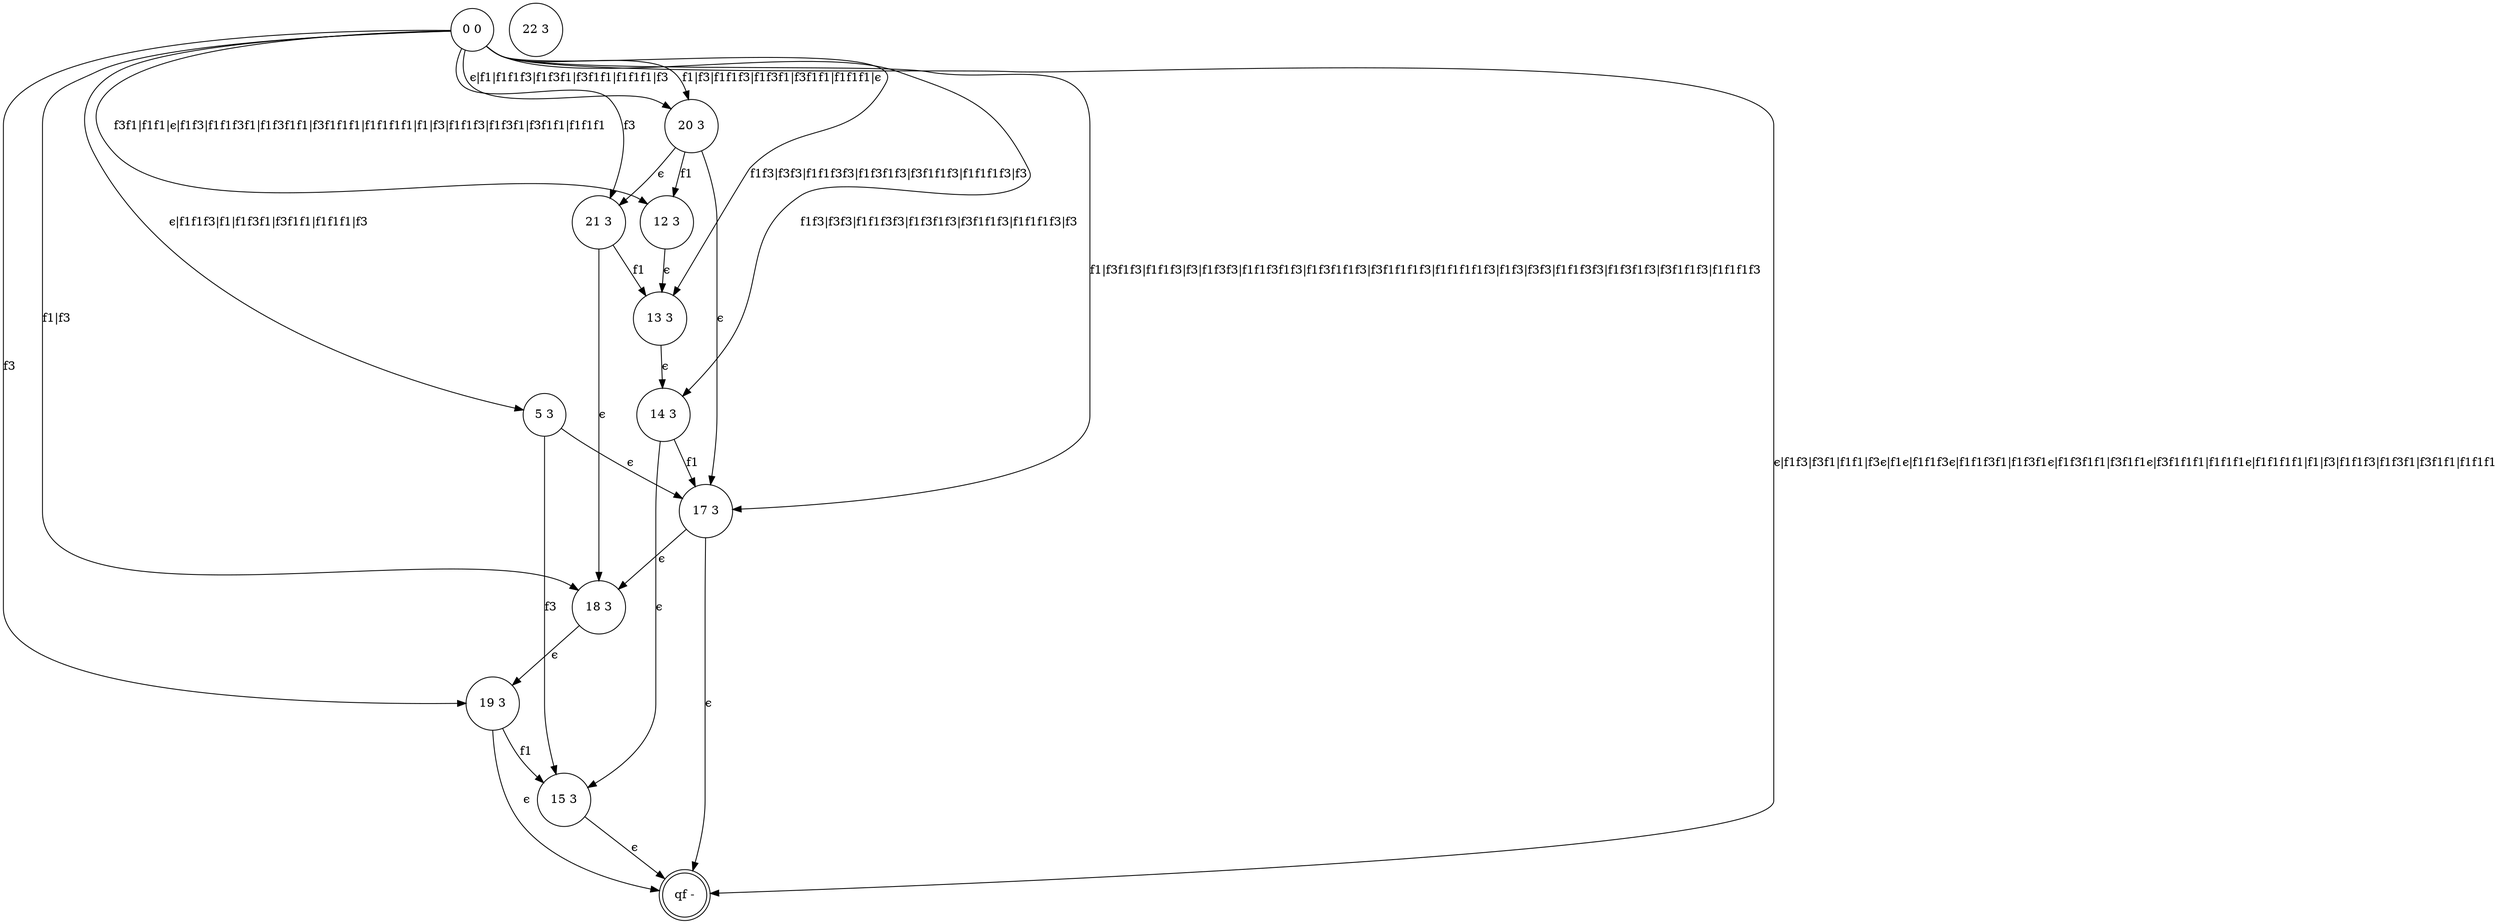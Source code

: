 digraph 86 {
	"12 3" [shape=circle]
	"13 3" [shape=circle]
	"14 3" [shape=circle]
	"15 3" [shape=circle]
	"17 3" [shape=circle]
	"18 3" [shape=circle]
	"19 3" [shape=circle]
	"5 3" [shape=circle]
	"20 3" [shape=circle]
	"21 3" [shape=circle]
	"qf -" [shape=doublecircle]
	"0 0" [shape=circle]
	"22 3" [shape=circle]
	"12 3" -> "13 3" [label="ϵ"]
	"13 3" -> "14 3" [label="ϵ"]
	"14 3" -> "15 3" [label="ϵ"]
	"14 3" -> "17 3" [label=f1]
	"17 3" -> "18 3" [label="ϵ"]
	"18 3" -> "19 3" [label="ϵ"]
	"19 3" -> "15 3" [label=f1]
	"5 3" -> "17 3" [label="ϵ"]
	"5 3" -> "15 3" [label=f3]
	"20 3" -> "17 3" [label="ϵ"]
	"20 3" -> "12 3" [label=f1]
	"20 3" -> "21 3" [label="ϵ"]
	"21 3" -> "18 3" [label="ϵ"]
	"21 3" -> "13 3" [label=f1]
	"15 3" -> "qf -" [label="ϵ"]
	"17 3" -> "qf -" [label="ϵ"]
	"19 3" -> "qf -" [label="ϵ"]
	"0 0" -> "21 3" [label=f3]
	"0 0" -> "19 3" [label=f3]
	"0 0" -> "18 3" [label="f1|f3"]
	"0 0" -> "14 3" [label="f1f3|f3f3|f1f1f3f3|f1f3f1f3|f3f1f1f3|f1f1f1f3|f3"]
	"0 0" -> "qf -" [label="ϵ|f1f3|f3f1|f1f1|f3ϵ|f1ϵ|f1f1f3ϵ|f1f1f3f1|f1f3f1ϵ|f1f3f1f1|f3f1f1ϵ|f3f1f1f1|f1f1f1ϵ|f1f1f1f1|f1|f3|f1f1f3|f1f3f1|f3f1f1|f1f1f1"]
	"0 0" -> "20 3" [label="f1|f3|f1f1f3|f1f3f1|f3f1f1|f1f1f1|ϵ"]
	"0 0" -> "12 3" [label="f3f1|f1f1|ϵ|f1f3|f1f1f3f1|f1f3f1f1|f3f1f1f1|f1f1f1f1|f1|f3|f1f1f3|f1f3f1|f3f1f1|f1f1f1"]
	"0 0" -> "17 3" [label="f1|f3f1f3|f1f1f3|f3|f1f3f3|f1f1f3f1f3|f1f3f1f1f3|f3f1f1f1f3|f1f1f1f1f3|f1f3|f3f3|f1f1f3f3|f1f3f1f3|f3f1f1f3|f1f1f1f3"]
	"0 0" -> "13 3" [label="f1f3|f3f3|f1f1f3f3|f1f3f1f3|f3f1f1f3|f1f1f1f3|f3"]
	"0 0" -> "5 3" [label="ϵ|f1f1f3|f1|f1f3f1|f3f1f1|f1f1f1|f3"]
	"0 0" -> "20 3" [label="ϵ|f1|f1f1f3|f1f3f1|f3f1f1|f1f1f1|f3"]
}
